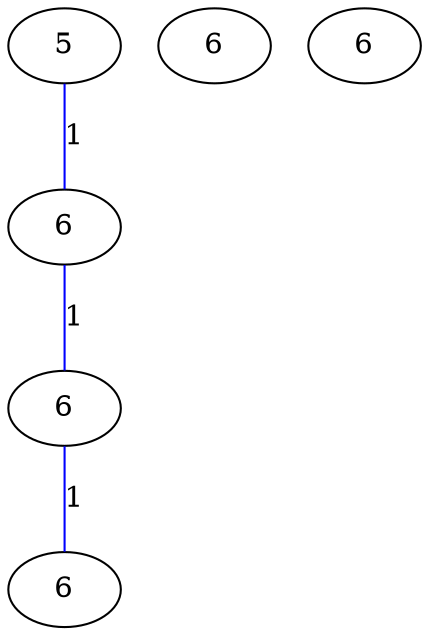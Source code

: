 graph G {
	0 [label="5"];
	1 [label="6"];
	2 [label="6"];
	3 [label="6"];
	4 [label="6"];
	5 [label="6"];
	0 -- 1 [label="1", color=blue];
	1 -- 2 [label="1", color=blue];
	2 -- 3 [label="1", color=blue];
}